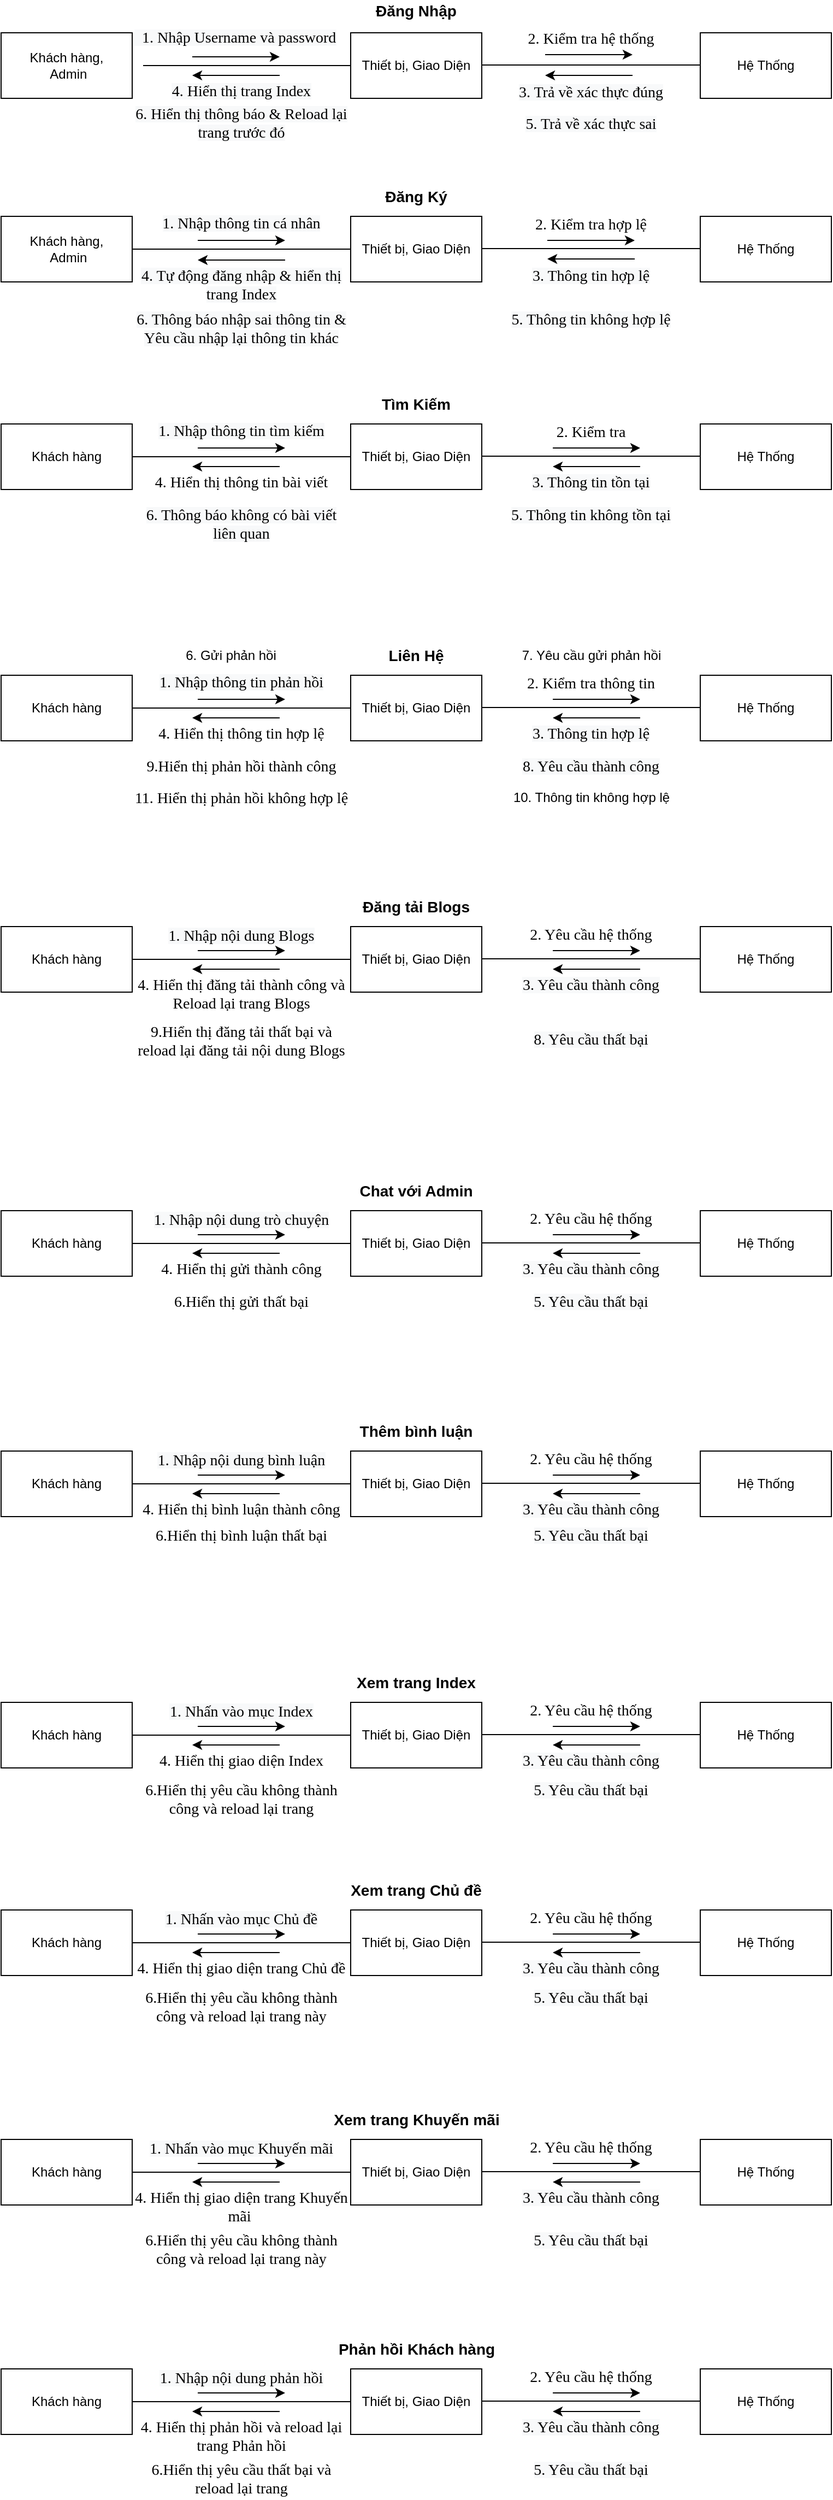 <mxfile version="14.9.8" type="github">
  <diagram id="FsRad7_dDyPpwyNSVBpf" name="Page-1">
    <mxGraphModel dx="868" dy="450" grid="1" gridSize="10" guides="1" tooltips="1" connect="1" arrows="1" fold="1" page="1" pageScale="1" pageWidth="827" pageHeight="1169" math="0" shadow="0">
      <root>
        <mxCell id="0" />
        <mxCell id="1" parent="0" />
        <mxCell id="bCuMms9HzLEhdNznTUdz-20" value="Khách hàng,&lt;br&gt;&amp;nbsp;Admin" style="rounded=0;whiteSpace=wrap;html=1;" parent="1" vertex="1">
          <mxGeometry x="10" y="100" width="120" height="60" as="geometry" />
        </mxCell>
        <mxCell id="bCuMms9HzLEhdNznTUdz-21" value="Thiết bị, Giao Diện" style="rounded=0;whiteSpace=wrap;html=1;" parent="1" vertex="1">
          <mxGeometry x="330" y="100" width="120" height="60" as="geometry" />
        </mxCell>
        <mxCell id="bCuMms9HzLEhdNznTUdz-22" value="Hệ Thống" style="rounded=0;whiteSpace=wrap;html=1;" parent="1" vertex="1">
          <mxGeometry x="650" y="100" width="120" height="60" as="geometry" />
        </mxCell>
        <mxCell id="bCuMms9HzLEhdNznTUdz-23" value="" style="endArrow=none;html=1;entryX=0;entryY=0.5;entryDx=0;entryDy=0;" parent="1" target="bCuMms9HzLEhdNznTUdz-21" edge="1">
          <mxGeometry width="50" height="50" relative="1" as="geometry">
            <mxPoint x="140" y="130.0" as="sourcePoint" />
            <mxPoint x="190" y="80" as="targetPoint" />
          </mxGeometry>
        </mxCell>
        <mxCell id="bCuMms9HzLEhdNznTUdz-25" value="" style="endArrow=classic;html=1;" parent="1" edge="1">
          <mxGeometry width="50" height="50" relative="1" as="geometry">
            <mxPoint x="185" y="122.0" as="sourcePoint" />
            <mxPoint x="265" y="122.0" as="targetPoint" />
          </mxGeometry>
        </mxCell>
        <mxCell id="bCuMms9HzLEhdNznTUdz-26" value="" style="endArrow=classic;html=1;" parent="1" edge="1">
          <mxGeometry width="50" height="50" relative="1" as="geometry">
            <mxPoint x="508" y="120.0" as="sourcePoint" />
            <mxPoint x="588.0" y="120.0" as="targetPoint" />
          </mxGeometry>
        </mxCell>
        <mxCell id="bCuMms9HzLEhdNznTUdz-27" value="" style="endArrow=classic;html=1;" parent="1" edge="1">
          <mxGeometry width="50" height="50" relative="1" as="geometry">
            <mxPoint x="588.0" y="139.0" as="sourcePoint" />
            <mxPoint x="508" y="139.0" as="targetPoint" />
          </mxGeometry>
        </mxCell>
        <mxCell id="bCuMms9HzLEhdNznTUdz-28" value="" style="endArrow=classic;html=1;" parent="1" edge="1">
          <mxGeometry width="50" height="50" relative="1" as="geometry">
            <mxPoint x="265" y="139.0" as="sourcePoint" />
            <mxPoint x="185" y="139.0" as="targetPoint" />
          </mxGeometry>
        </mxCell>
        <mxCell id="bCuMms9HzLEhdNznTUdz-29" value="&lt;span style=&quot;color: rgb(0 , 0 , 0) ; font-family: &amp;#34;times new roman&amp;#34; ; font-size: 14px ; font-style: normal ; font-weight: 400 ; letter-spacing: normal ; text-align: center ; text-indent: 0px ; text-transform: none ; word-spacing: 0px ; background-color: rgb(248 , 249 , 250) ; display: inline ; float: none&quot;&gt;&amp;nbsp; 1. Nhập Username và password&lt;/span&gt;" style="text;whiteSpace=wrap;html=1;" parent="1" vertex="1">
          <mxGeometry x="130" y="90" width="200" height="30" as="geometry" />
        </mxCell>
        <mxCell id="bCuMms9HzLEhdNznTUdz-30" value="&lt;div style=&quot;&quot;&gt;&lt;span style=&quot;font-size: 14px&quot;&gt;&lt;font face=&quot;times new roman&quot;&gt;2. Kiểm tra hệ thống&lt;/font&gt;&lt;/span&gt;&lt;/div&gt;" style="text;whiteSpace=wrap;html=1;align=center;" parent="1" vertex="1">
          <mxGeometry x="450" y="90" width="200" height="30" as="geometry" />
        </mxCell>
        <mxCell id="bCuMms9HzLEhdNznTUdz-31" value="&lt;span style=&quot;color: rgb(0, 0, 0); font-family: &amp;quot;times new roman&amp;quot;; font-size: 14px; font-style: normal; font-weight: 400; letter-spacing: normal; text-indent: 0px; text-transform: none; word-spacing: 0px; background-color: rgb(248, 249, 250); display: inline; float: none;&quot;&gt;3. Trả về xác thực đúng&lt;/span&gt;" style="text;whiteSpace=wrap;html=1;align=center;" parent="1" vertex="1">
          <mxGeometry x="450" y="140" width="200" height="30" as="geometry" />
        </mxCell>
        <mxCell id="bCuMms9HzLEhdNznTUdz-32" value="&lt;span style=&quot;color: rgb(0 , 0 , 0) ; font-family: &amp;#34;times new roman&amp;#34; ; font-size: 14px ; font-style: normal ; font-weight: 400 ; letter-spacing: normal ; text-indent: 0px ; text-transform: none ; word-spacing: 0px ; background-color: rgb(248 , 249 , 250) ; display: inline ; float: none&quot;&gt;4. Hiển thị trang Index&lt;/span&gt;" style="text;whiteSpace=wrap;html=1;align=center;" parent="1" vertex="1">
          <mxGeometry x="130" y="139" width="200" height="30" as="geometry" />
        </mxCell>
        <mxCell id="bCuMms9HzLEhdNznTUdz-33" value="&lt;span style=&quot;color: rgb(0, 0, 0); font-family: &amp;quot;times new roman&amp;quot;; font-size: 14px; font-style: normal; font-weight: 400; letter-spacing: normal; text-indent: 0px; text-transform: none; word-spacing: 0px; background-color: rgb(248, 249, 250); display: inline; float: none;&quot;&gt;5. Trả về xác thực sai&lt;/span&gt;" style="text;whiteSpace=wrap;html=1;align=center;" parent="1" vertex="1">
          <mxGeometry x="450" y="169" width="200" height="30" as="geometry" />
        </mxCell>
        <mxCell id="bCuMms9HzLEhdNznTUdz-34" value="&lt;span style=&quot;color: rgb(0 , 0 , 0) ; font-family: &amp;#34;times new roman&amp;#34; ; font-size: 14px ; font-style: normal ; font-weight: 400 ; letter-spacing: normal ; text-indent: 0px ; text-transform: none ; word-spacing: 0px ; background-color: rgb(248 , 249 , 250) ; display: inline ; float: none&quot;&gt;6. Hiển thị thông báo &amp;amp; Reload lại trang trước đó&lt;/span&gt;" style="text;whiteSpace=wrap;html=1;align=center;" parent="1" vertex="1">
          <mxGeometry x="130" y="160" width="200" height="30" as="geometry" />
        </mxCell>
        <mxCell id="bCuMms9HzLEhdNznTUdz-35" style="edgeStyle=orthogonalEdgeStyle;rounded=0;orthogonalLoop=1;jettySize=auto;html=1;exitX=0.5;exitY=1;exitDx=0;exitDy=0;" parent="1" source="bCuMms9HzLEhdNznTUdz-29" target="bCuMms9HzLEhdNznTUdz-29" edge="1">
          <mxGeometry relative="1" as="geometry" />
        </mxCell>
        <mxCell id="bCuMms9HzLEhdNznTUdz-36" value="&lt;b&gt;&lt;font style=&quot;font-size: 14px&quot;&gt;Đăng Nhập&lt;/font&gt;&lt;/b&gt;" style="text;html=1;strokeColor=none;fillColor=none;align=center;verticalAlign=middle;whiteSpace=wrap;rounded=0;" parent="1" vertex="1">
          <mxGeometry x="350" y="70" width="80" height="20" as="geometry" />
        </mxCell>
        <mxCell id="kBAUV18_ilSLkqPBb4wo-1" value="Khách hàng,&lt;br&gt;&amp;nbsp;Admin" style="rounded=0;whiteSpace=wrap;html=1;" parent="1" vertex="1">
          <mxGeometry x="10" y="268" width="120" height="60" as="geometry" />
        </mxCell>
        <mxCell id="kBAUV18_ilSLkqPBb4wo-2" value="Thiết bị, Giao Diện" style="rounded=0;whiteSpace=wrap;html=1;" parent="1" vertex="1">
          <mxGeometry x="330" y="268" width="120" height="60" as="geometry" />
        </mxCell>
        <mxCell id="kBAUV18_ilSLkqPBb4wo-3" value="Hệ Thống" style="rounded=0;whiteSpace=wrap;html=1;" parent="1" vertex="1">
          <mxGeometry x="650" y="268" width="120" height="60" as="geometry" />
        </mxCell>
        <mxCell id="kBAUV18_ilSLkqPBb4wo-4" value="" style="endArrow=none;html=1;entryX=0;entryY=0.5;entryDx=0;entryDy=0;exitX=1;exitY=0.5;exitDx=0;exitDy=0;" parent="1" source="kBAUV18_ilSLkqPBb4wo-1" target="kBAUV18_ilSLkqPBb4wo-2" edge="1">
          <mxGeometry width="50" height="50" relative="1" as="geometry">
            <mxPoint x="140" y="298.0" as="sourcePoint" />
            <mxPoint x="190" y="248" as="targetPoint" />
          </mxGeometry>
        </mxCell>
        <mxCell id="kBAUV18_ilSLkqPBb4wo-6" value="" style="endArrow=classic;html=1;" parent="1" edge="1">
          <mxGeometry width="50" height="50" relative="1" as="geometry">
            <mxPoint x="190" y="290.0" as="sourcePoint" />
            <mxPoint x="270" y="290.0" as="targetPoint" />
          </mxGeometry>
        </mxCell>
        <mxCell id="kBAUV18_ilSLkqPBb4wo-7" value="" style="endArrow=classic;html=1;" parent="1" edge="1">
          <mxGeometry width="50" height="50" relative="1" as="geometry">
            <mxPoint x="510" y="290.0" as="sourcePoint" />
            <mxPoint x="590.0" y="290.0" as="targetPoint" />
          </mxGeometry>
        </mxCell>
        <mxCell id="kBAUV18_ilSLkqPBb4wo-8" value="" style="endArrow=classic;html=1;" parent="1" edge="1">
          <mxGeometry width="50" height="50" relative="1" as="geometry">
            <mxPoint x="590.0" y="307.0" as="sourcePoint" />
            <mxPoint x="510" y="307.0" as="targetPoint" />
          </mxGeometry>
        </mxCell>
        <mxCell id="kBAUV18_ilSLkqPBb4wo-9" value="" style="endArrow=classic;html=1;" parent="1" edge="1">
          <mxGeometry width="50" height="50" relative="1" as="geometry">
            <mxPoint x="270" y="308.0" as="sourcePoint" />
            <mxPoint x="190" y="308.0" as="targetPoint" />
          </mxGeometry>
        </mxCell>
        <mxCell id="kBAUV18_ilSLkqPBb4wo-10" value="&lt;span style=&quot;color: rgb(0, 0, 0); font-family: &amp;quot;times new roman&amp;quot;; font-size: 14px; font-style: normal; font-weight: 400; letter-spacing: normal; text-indent: 0px; text-transform: none; word-spacing: 0px; background-color: rgb(248, 249, 250); display: inline; float: none;&quot;&gt;1. Nhập thông tin cá nhân&lt;/span&gt;" style="text;whiteSpace=wrap;html=1;align=center;" parent="1" vertex="1">
          <mxGeometry x="130" y="260" width="200" height="30" as="geometry" />
        </mxCell>
        <mxCell id="kBAUV18_ilSLkqPBb4wo-11" value="&lt;div style=&quot;&quot;&gt;&lt;span style=&quot;font-size: 14px&quot;&gt;&lt;font face=&quot;times new roman&quot;&gt;2. Kiểm tra hợp lệ&lt;/font&gt;&lt;/span&gt;&lt;/div&gt;" style="text;whiteSpace=wrap;html=1;align=center;" parent="1" vertex="1">
          <mxGeometry x="450" y="260" width="200" height="30" as="geometry" />
        </mxCell>
        <mxCell id="kBAUV18_ilSLkqPBb4wo-12" value="&lt;span style=&quot;color: rgb(0, 0, 0); font-family: &amp;quot;times new roman&amp;quot;; font-size: 14px; font-style: normal; font-weight: 400; letter-spacing: normal; text-indent: 0px; text-transform: none; word-spacing: 0px; background-color: rgb(248, 249, 250); display: inline; float: none;&quot;&gt;3. Thông tin hợp lệ&lt;/span&gt;" style="text;whiteSpace=wrap;html=1;align=center;" parent="1" vertex="1">
          <mxGeometry x="450" y="308" width="200" height="30" as="geometry" />
        </mxCell>
        <mxCell id="kBAUV18_ilSLkqPBb4wo-13" value="&lt;span style=&quot;color: rgb(0 , 0 , 0) ; font-family: &amp;#34;times new roman&amp;#34; ; font-size: 14px ; font-style: normal ; font-weight: 400 ; letter-spacing: normal ; text-indent: 0px ; text-transform: none ; word-spacing: 0px ; background-color: rgb(248 , 249 , 250) ; display: inline ; float: none&quot;&gt;4. Tự động đăng nhập &amp;amp; hiển thị trang Index&lt;/span&gt;" style="text;whiteSpace=wrap;html=1;align=center;" parent="1" vertex="1">
          <mxGeometry x="130" y="308" width="200" height="30" as="geometry" />
        </mxCell>
        <mxCell id="kBAUV18_ilSLkqPBb4wo-14" value="&lt;span style=&quot;color: rgb(0, 0, 0); font-family: &amp;quot;times new roman&amp;quot;; font-size: 14px; font-style: normal; font-weight: 400; letter-spacing: normal; text-indent: 0px; text-transform: none; word-spacing: 0px; background-color: rgb(248, 249, 250); display: inline; float: none;&quot;&gt;5. Thông tin không hợp lệ&lt;/span&gt;" style="text;whiteSpace=wrap;html=1;align=center;" parent="1" vertex="1">
          <mxGeometry x="450" y="348" width="200" height="30" as="geometry" />
        </mxCell>
        <mxCell id="kBAUV18_ilSLkqPBb4wo-15" value="&lt;span style=&quot;color: rgb(0 , 0 , 0) ; font-family: &amp;#34;times new roman&amp;#34; ; font-size: 14px ; font-style: normal ; font-weight: 400 ; letter-spacing: normal ; text-indent: 0px ; text-transform: none ; word-spacing: 0px ; background-color: rgb(248 , 249 , 250) ; display: inline ; float: none&quot;&gt;6. Thông báo nhập sai thông tin &amp;amp; Yêu cầu nhập lại thông tin khác&lt;/span&gt;" style="text;whiteSpace=wrap;html=1;align=center;" parent="1" vertex="1">
          <mxGeometry x="130" y="348" width="200" height="30" as="geometry" />
        </mxCell>
        <mxCell id="kBAUV18_ilSLkqPBb4wo-16" style="edgeStyle=orthogonalEdgeStyle;rounded=0;orthogonalLoop=1;jettySize=auto;html=1;exitX=0.5;exitY=1;exitDx=0;exitDy=0;" parent="1" source="kBAUV18_ilSLkqPBb4wo-10" target="kBAUV18_ilSLkqPBb4wo-10" edge="1">
          <mxGeometry relative="1" as="geometry" />
        </mxCell>
        <mxCell id="kBAUV18_ilSLkqPBb4wo-17" value="&lt;b&gt;&lt;font style=&quot;font-size: 14px&quot;&gt;Đăng Ký&lt;/font&gt;&lt;/b&gt;" style="text;html=1;strokeColor=none;fillColor=none;align=center;verticalAlign=middle;whiteSpace=wrap;rounded=0;" parent="1" vertex="1">
          <mxGeometry x="350" y="240" width="80" height="20" as="geometry" />
        </mxCell>
        <mxCell id="kBAUV18_ilSLkqPBb4wo-19" value="Khách hàng" style="rounded=0;whiteSpace=wrap;html=1;" parent="1" vertex="1">
          <mxGeometry x="10" y="458" width="120" height="60" as="geometry" />
        </mxCell>
        <mxCell id="kBAUV18_ilSLkqPBb4wo-20" value="Thiết bị, Giao Diện" style="rounded=0;whiteSpace=wrap;html=1;" parent="1" vertex="1">
          <mxGeometry x="330" y="458" width="120" height="60" as="geometry" />
        </mxCell>
        <mxCell id="kBAUV18_ilSLkqPBb4wo-21" value="Hệ Thống" style="rounded=0;whiteSpace=wrap;html=1;" parent="1" vertex="1">
          <mxGeometry x="650" y="458" width="120" height="60" as="geometry" />
        </mxCell>
        <mxCell id="kBAUV18_ilSLkqPBb4wo-22" value="" style="endArrow=none;html=1;entryX=0;entryY=0.5;entryDx=0;entryDy=0;exitX=1;exitY=0.5;exitDx=0;exitDy=0;exitPerimeter=0;" parent="1" source="kBAUV18_ilSLkqPBb4wo-19" target="kBAUV18_ilSLkqPBb4wo-20" edge="1">
          <mxGeometry width="50" height="50" relative="1" as="geometry">
            <mxPoint x="140" y="488.0" as="sourcePoint" />
            <mxPoint x="190" y="438" as="targetPoint" />
          </mxGeometry>
        </mxCell>
        <mxCell id="kBAUV18_ilSLkqPBb4wo-24" value="" style="endArrow=classic;html=1;" parent="1" edge="1">
          <mxGeometry width="50" height="50" relative="1" as="geometry">
            <mxPoint x="190" y="480.0" as="sourcePoint" />
            <mxPoint x="270" y="480.0" as="targetPoint" />
          </mxGeometry>
        </mxCell>
        <mxCell id="kBAUV18_ilSLkqPBb4wo-25" value="" style="endArrow=classic;html=1;" parent="1" edge="1">
          <mxGeometry width="50" height="50" relative="1" as="geometry">
            <mxPoint x="515" y="480.0" as="sourcePoint" />
            <mxPoint x="595.0" y="480.0" as="targetPoint" />
          </mxGeometry>
        </mxCell>
        <mxCell id="kBAUV18_ilSLkqPBb4wo-26" value="" style="endArrow=classic;html=1;" parent="1" edge="1">
          <mxGeometry width="50" height="50" relative="1" as="geometry">
            <mxPoint x="595.0" y="497.0" as="sourcePoint" />
            <mxPoint x="515" y="497.0" as="targetPoint" />
          </mxGeometry>
        </mxCell>
        <mxCell id="kBAUV18_ilSLkqPBb4wo-27" value="" style="endArrow=classic;html=1;" parent="1" edge="1">
          <mxGeometry width="50" height="50" relative="1" as="geometry">
            <mxPoint x="265" y="497.0" as="sourcePoint" />
            <mxPoint x="185" y="497.0" as="targetPoint" />
          </mxGeometry>
        </mxCell>
        <mxCell id="kBAUV18_ilSLkqPBb4wo-28" value="&lt;span style=&quot;color: rgb(0 , 0 , 0) ; font-family: &amp;#34;times new roman&amp;#34; ; font-size: 14px ; font-style: normal ; font-weight: 400 ; letter-spacing: normal ; text-indent: 0px ; text-transform: none ; word-spacing: 0px ; background-color: rgb(248 , 249 , 250) ; display: inline ; float: none&quot;&gt;1. Nhập thông tin tìm kiếm&lt;/span&gt;" style="text;whiteSpace=wrap;html=1;align=center;" parent="1" vertex="1">
          <mxGeometry x="130" y="450" width="200" height="30" as="geometry" />
        </mxCell>
        <mxCell id="kBAUV18_ilSLkqPBb4wo-29" value="&lt;div&gt;&lt;span style=&quot;font-size: 14px&quot;&gt;&lt;font face=&quot;times new roman&quot;&gt;2. Kiểm tra&lt;/font&gt;&lt;/span&gt;&lt;/div&gt;" style="text;whiteSpace=wrap;html=1;align=center;" parent="1" vertex="1">
          <mxGeometry x="450" y="450" width="200" height="30" as="geometry" />
        </mxCell>
        <mxCell id="kBAUV18_ilSLkqPBb4wo-30" value="&lt;span style=&quot;color: rgb(0, 0, 0); font-family: &amp;quot;times new roman&amp;quot;; font-size: 14px; font-style: normal; font-weight: 400; letter-spacing: normal; text-indent: 0px; text-transform: none; word-spacing: 0px; background-color: rgb(248, 249, 250); display: inline; float: none;&quot;&gt;3. Thông tin tồn tại&lt;/span&gt;" style="text;whiteSpace=wrap;html=1;align=center;" parent="1" vertex="1">
          <mxGeometry x="450" y="497" width="200" height="30" as="geometry" />
        </mxCell>
        <mxCell id="kBAUV18_ilSLkqPBb4wo-31" value="&lt;font face=&quot;times new roman&quot;&gt;&lt;span style=&quot;font-size: 14px&quot;&gt;4. Hiển thị thông tin bài viết&lt;/span&gt;&lt;/font&gt;" style="text;whiteSpace=wrap;html=1;align=center;" parent="1" vertex="1">
          <mxGeometry x="130" y="497" width="200" height="30" as="geometry" />
        </mxCell>
        <mxCell id="kBAUV18_ilSLkqPBb4wo-32" value="&lt;span style=&quot;color: rgb(0 , 0 , 0) ; font-family: &amp;#34;times new roman&amp;#34; ; font-size: 14px ; font-style: normal ; font-weight: 400 ; letter-spacing: normal ; text-indent: 0px ; text-transform: none ; word-spacing: 0px ; background-color: rgb(248 , 249 , 250) ; display: inline ; float: none&quot;&gt;5. Thông tin không tồn tại&lt;/span&gt;" style="text;whiteSpace=wrap;html=1;align=center;" parent="1" vertex="1">
          <mxGeometry x="450" y="527" width="200" height="30" as="geometry" />
        </mxCell>
        <mxCell id="kBAUV18_ilSLkqPBb4wo-33" value="&lt;span style=&quot;color: rgb(0 , 0 , 0) ; font-family: &amp;#34;times new roman&amp;#34; ; font-size: 14px ; font-style: normal ; font-weight: 400 ; letter-spacing: normal ; text-indent: 0px ; text-transform: none ; word-spacing: 0px ; background-color: rgb(248 , 249 , 250) ; display: inline ; float: none&quot;&gt;6. Thông báo không có bài viết liên quan&lt;/span&gt;" style="text;whiteSpace=wrap;html=1;align=center;" parent="1" vertex="1">
          <mxGeometry x="130" y="527" width="200" height="30" as="geometry" />
        </mxCell>
        <mxCell id="kBAUV18_ilSLkqPBb4wo-34" style="edgeStyle=orthogonalEdgeStyle;rounded=0;orthogonalLoop=1;jettySize=auto;html=1;exitX=0.5;exitY=1;exitDx=0;exitDy=0;" parent="1" source="kBAUV18_ilSLkqPBb4wo-28" target="kBAUV18_ilSLkqPBb4wo-28" edge="1">
          <mxGeometry relative="1" as="geometry" />
        </mxCell>
        <mxCell id="kBAUV18_ilSLkqPBb4wo-35" value="&lt;b&gt;&lt;font style=&quot;font-size: 14px&quot;&gt;Tìm Kiếm&lt;/font&gt;&lt;/b&gt;" style="text;html=1;strokeColor=none;fillColor=none;align=center;verticalAlign=middle;whiteSpace=wrap;rounded=0;" parent="1" vertex="1">
          <mxGeometry x="350" y="430" width="80" height="20" as="geometry" />
        </mxCell>
        <mxCell id="bCAmUles-wWCvCAXNEfE-3" value="" style="endArrow=none;html=1;entryX=0;entryY=0.5;entryDx=0;entryDy=0;exitX=1;exitY=0.5;exitDx=0;exitDy=0;exitPerimeter=0;" parent="1" edge="1">
          <mxGeometry width="50" height="50" relative="1" as="geometry">
            <mxPoint x="450" y="487.5" as="sourcePoint" />
            <mxPoint x="650" y="487.5" as="targetPoint" />
          </mxGeometry>
        </mxCell>
        <mxCell id="bCAmUles-wWCvCAXNEfE-4" value="" style="endArrow=none;html=1;entryX=0;entryY=0.5;entryDx=0;entryDy=0;exitX=1;exitY=0.5;exitDx=0;exitDy=0;exitPerimeter=0;" parent="1" edge="1">
          <mxGeometry width="50" height="50" relative="1" as="geometry">
            <mxPoint x="450" y="129.5" as="sourcePoint" />
            <mxPoint x="650" y="129.5" as="targetPoint" />
          </mxGeometry>
        </mxCell>
        <mxCell id="bCAmUles-wWCvCAXNEfE-5" value="" style="endArrow=none;html=1;entryX=0;entryY=0.5;entryDx=0;entryDy=0;exitX=1;exitY=0.5;exitDx=0;exitDy=0;exitPerimeter=0;" parent="1" edge="1">
          <mxGeometry width="50" height="50" relative="1" as="geometry">
            <mxPoint x="450" y="297.5" as="sourcePoint" />
            <mxPoint x="650" y="297.5" as="targetPoint" />
          </mxGeometry>
        </mxCell>
        <mxCell id="k_XO3rFfYU2pKhXsBGkL-1" value="Khách hàng" style="rounded=0;whiteSpace=wrap;html=1;" vertex="1" parent="1">
          <mxGeometry x="10" y="688" width="120" height="60" as="geometry" />
        </mxCell>
        <mxCell id="k_XO3rFfYU2pKhXsBGkL-2" value="Thiết bị, Giao Diện" style="rounded=0;whiteSpace=wrap;html=1;" vertex="1" parent="1">
          <mxGeometry x="330" y="688" width="120" height="60" as="geometry" />
        </mxCell>
        <mxCell id="k_XO3rFfYU2pKhXsBGkL-3" value="Hệ Thống" style="rounded=0;whiteSpace=wrap;html=1;" vertex="1" parent="1">
          <mxGeometry x="650" y="688" width="120" height="60" as="geometry" />
        </mxCell>
        <mxCell id="k_XO3rFfYU2pKhXsBGkL-4" value="" style="endArrow=none;html=1;entryX=0;entryY=0.5;entryDx=0;entryDy=0;exitX=1;exitY=0.5;exitDx=0;exitDy=0;exitPerimeter=0;" edge="1" source="k_XO3rFfYU2pKhXsBGkL-1" target="k_XO3rFfYU2pKhXsBGkL-2" parent="1">
          <mxGeometry width="50" height="50" relative="1" as="geometry">
            <mxPoint x="140" y="718.0" as="sourcePoint" />
            <mxPoint x="190" y="668" as="targetPoint" />
          </mxGeometry>
        </mxCell>
        <mxCell id="k_XO3rFfYU2pKhXsBGkL-5" value="" style="endArrow=classic;html=1;" edge="1" parent="1">
          <mxGeometry width="50" height="50" relative="1" as="geometry">
            <mxPoint x="190" y="710.0" as="sourcePoint" />
            <mxPoint x="270" y="710.0" as="targetPoint" />
          </mxGeometry>
        </mxCell>
        <mxCell id="k_XO3rFfYU2pKhXsBGkL-6" value="" style="endArrow=classic;html=1;" edge="1" parent="1">
          <mxGeometry width="50" height="50" relative="1" as="geometry">
            <mxPoint x="515" y="710.0" as="sourcePoint" />
            <mxPoint x="595.0" y="710.0" as="targetPoint" />
          </mxGeometry>
        </mxCell>
        <mxCell id="k_XO3rFfYU2pKhXsBGkL-7" value="" style="endArrow=classic;html=1;" edge="1" parent="1">
          <mxGeometry width="50" height="50" relative="1" as="geometry">
            <mxPoint x="595.0" y="727.0" as="sourcePoint" />
            <mxPoint x="515" y="727.0" as="targetPoint" />
          </mxGeometry>
        </mxCell>
        <mxCell id="k_XO3rFfYU2pKhXsBGkL-8" value="" style="endArrow=classic;html=1;" edge="1" parent="1">
          <mxGeometry width="50" height="50" relative="1" as="geometry">
            <mxPoint x="265" y="727.0" as="sourcePoint" />
            <mxPoint x="185" y="727.0" as="targetPoint" />
          </mxGeometry>
        </mxCell>
        <mxCell id="k_XO3rFfYU2pKhXsBGkL-9" value="&lt;span style=&quot;color: rgb(0 , 0 , 0) ; font-family: &amp;#34;times new roman&amp;#34; ; font-size: 14px ; font-style: normal ; font-weight: 400 ; letter-spacing: normal ; text-indent: 0px ; text-transform: none ; word-spacing: 0px ; background-color: rgb(248 , 249 , 250) ; display: inline ; float: none&quot;&gt;1. Nhập thông tin phản hồi&lt;/span&gt;" style="text;whiteSpace=wrap;html=1;align=center;" vertex="1" parent="1">
          <mxGeometry x="130" y="680" width="200" height="30" as="geometry" />
        </mxCell>
        <mxCell id="k_XO3rFfYU2pKhXsBGkL-10" value="&lt;div&gt;&lt;span style=&quot;font-size: 14px&quot;&gt;&lt;font face=&quot;times new roman&quot;&gt;2. Kiểm tra thông tin&lt;/font&gt;&lt;/span&gt;&lt;/div&gt;&lt;div&gt;&lt;span style=&quot;font-size: 14px&quot;&gt;&lt;font face=&quot;times new roman&quot;&gt;&lt;br&gt;&lt;/font&gt;&lt;/span&gt;&lt;/div&gt;" style="text;whiteSpace=wrap;html=1;align=center;" vertex="1" parent="1">
          <mxGeometry x="450" y="680" width="200" height="30" as="geometry" />
        </mxCell>
        <mxCell id="k_XO3rFfYU2pKhXsBGkL-11" value="&lt;span style=&quot;color: rgb(0 , 0 , 0) ; font-family: &amp;#34;times new roman&amp;#34; ; font-size: 14px ; font-style: normal ; font-weight: 400 ; letter-spacing: normal ; text-indent: 0px ; text-transform: none ; word-spacing: 0px ; background-color: rgb(248 , 249 , 250) ; display: inline ; float: none&quot;&gt;3. Thông tin hợp lệ&lt;/span&gt;" style="text;whiteSpace=wrap;html=1;align=center;" vertex="1" parent="1">
          <mxGeometry x="450" y="727" width="200" height="30" as="geometry" />
        </mxCell>
        <mxCell id="k_XO3rFfYU2pKhXsBGkL-12" value="&lt;font face=&quot;times new roman&quot;&gt;&lt;span style=&quot;font-size: 14px&quot;&gt;4. Hiển thị thông tin hợp lệ&lt;/span&gt;&lt;/font&gt;" style="text;whiteSpace=wrap;html=1;align=center;" vertex="1" parent="1">
          <mxGeometry x="130" y="727" width="200" height="30" as="geometry" />
        </mxCell>
        <mxCell id="k_XO3rFfYU2pKhXsBGkL-13" value="&lt;span style=&quot;color: rgb(0 , 0 , 0) ; font-family: &amp;#34;times new roman&amp;#34; ; font-size: 14px ; font-style: normal ; font-weight: 400 ; letter-spacing: normal ; text-indent: 0px ; text-transform: none ; word-spacing: 0px ; background-color: rgb(248 , 249 , 250) ; display: inline ; float: none&quot;&gt;8. Yêu cầu thành công&lt;/span&gt;" style="text;whiteSpace=wrap;html=1;align=center;" vertex="1" parent="1">
          <mxGeometry x="450" y="757" width="200" height="30" as="geometry" />
        </mxCell>
        <mxCell id="k_XO3rFfYU2pKhXsBGkL-14" value="&lt;font face=&quot;times new roman&quot;&gt;&lt;span style=&quot;font-size: 14px&quot;&gt;9.Hiển thị phản hồi thành công&lt;/span&gt;&lt;/font&gt;" style="text;whiteSpace=wrap;html=1;align=center;" vertex="1" parent="1">
          <mxGeometry x="130" y="757" width="200" height="30" as="geometry" />
        </mxCell>
        <mxCell id="k_XO3rFfYU2pKhXsBGkL-15" style="edgeStyle=orthogonalEdgeStyle;rounded=0;orthogonalLoop=1;jettySize=auto;html=1;exitX=0.5;exitY=1;exitDx=0;exitDy=0;" edge="1" source="k_XO3rFfYU2pKhXsBGkL-9" target="k_XO3rFfYU2pKhXsBGkL-9" parent="1">
          <mxGeometry relative="1" as="geometry" />
        </mxCell>
        <mxCell id="k_XO3rFfYU2pKhXsBGkL-16" value="&lt;b&gt;&lt;font style=&quot;font-size: 14px&quot;&gt;Liên Hệ&lt;/font&gt;&lt;/b&gt;" style="text;html=1;strokeColor=none;fillColor=none;align=center;verticalAlign=middle;whiteSpace=wrap;rounded=0;" vertex="1" parent="1">
          <mxGeometry x="350" y="660" width="80" height="20" as="geometry" />
        </mxCell>
        <mxCell id="k_XO3rFfYU2pKhXsBGkL-17" value="" style="endArrow=none;html=1;entryX=0;entryY=0.5;entryDx=0;entryDy=0;exitX=1;exitY=0.5;exitDx=0;exitDy=0;exitPerimeter=0;" edge="1" parent="1">
          <mxGeometry width="50" height="50" relative="1" as="geometry">
            <mxPoint x="450" y="717.5" as="sourcePoint" />
            <mxPoint x="650" y="717.5" as="targetPoint" />
          </mxGeometry>
        </mxCell>
        <mxCell id="k_XO3rFfYU2pKhXsBGkL-18" value="6. Gửi phản hồi" style="text;html=1;align=center;verticalAlign=middle;resizable=0;points=[];autosize=1;strokeColor=none;" vertex="1" parent="1">
          <mxGeometry x="170" y="660" width="100" height="20" as="geometry" />
        </mxCell>
        <mxCell id="k_XO3rFfYU2pKhXsBGkL-19" value="7. Yêu cầu gửi phản hồi" style="text;html=1;align=center;verticalAlign=middle;resizable=0;points=[];autosize=1;strokeColor=none;" vertex="1" parent="1">
          <mxGeometry x="480" y="660" width="140" height="20" as="geometry" />
        </mxCell>
        <mxCell id="k_XO3rFfYU2pKhXsBGkL-20" value="10. Thông tin không hợp lệ" style="text;html=1;align=center;verticalAlign=middle;resizable=0;points=[];autosize=1;strokeColor=none;" vertex="1" parent="1">
          <mxGeometry x="470" y="790" width="160" height="20" as="geometry" />
        </mxCell>
        <mxCell id="k_XO3rFfYU2pKhXsBGkL-23" value="&lt;font face=&quot;times new roman&quot;&gt;&lt;span style=&quot;font-size: 14px&quot;&gt;11. Hiển thị phản hồi không hợp lệ&lt;/span&gt;&lt;/font&gt;" style="text;whiteSpace=wrap;html=1;align=center;" vertex="1" parent="1">
          <mxGeometry x="130" y="786" width="200" height="30" as="geometry" />
        </mxCell>
        <mxCell id="k_XO3rFfYU2pKhXsBGkL-24" value="Khách hàng" style="rounded=0;whiteSpace=wrap;html=1;" vertex="1" parent="1">
          <mxGeometry x="10" y="918" width="120" height="60" as="geometry" />
        </mxCell>
        <mxCell id="k_XO3rFfYU2pKhXsBGkL-25" value="Thiết bị, Giao Diện" style="rounded=0;whiteSpace=wrap;html=1;" vertex="1" parent="1">
          <mxGeometry x="330" y="918" width="120" height="60" as="geometry" />
        </mxCell>
        <mxCell id="k_XO3rFfYU2pKhXsBGkL-26" value="Hệ Thống" style="rounded=0;whiteSpace=wrap;html=1;" vertex="1" parent="1">
          <mxGeometry x="650" y="918" width="120" height="60" as="geometry" />
        </mxCell>
        <mxCell id="k_XO3rFfYU2pKhXsBGkL-27" value="" style="endArrow=none;html=1;entryX=0;entryY=0.5;entryDx=0;entryDy=0;exitX=1;exitY=0.5;exitDx=0;exitDy=0;exitPerimeter=0;" edge="1" source="k_XO3rFfYU2pKhXsBGkL-24" target="k_XO3rFfYU2pKhXsBGkL-25" parent="1">
          <mxGeometry width="50" height="50" relative="1" as="geometry">
            <mxPoint x="140" y="948.0" as="sourcePoint" />
            <mxPoint x="190" y="898" as="targetPoint" />
          </mxGeometry>
        </mxCell>
        <mxCell id="k_XO3rFfYU2pKhXsBGkL-28" value="" style="endArrow=classic;html=1;" edge="1" parent="1">
          <mxGeometry width="50" height="50" relative="1" as="geometry">
            <mxPoint x="190" y="940.0" as="sourcePoint" />
            <mxPoint x="270" y="940.0" as="targetPoint" />
          </mxGeometry>
        </mxCell>
        <mxCell id="k_XO3rFfYU2pKhXsBGkL-29" value="" style="endArrow=classic;html=1;" edge="1" parent="1">
          <mxGeometry width="50" height="50" relative="1" as="geometry">
            <mxPoint x="515" y="940.0" as="sourcePoint" />
            <mxPoint x="595.0" y="940.0" as="targetPoint" />
          </mxGeometry>
        </mxCell>
        <mxCell id="k_XO3rFfYU2pKhXsBGkL-30" value="" style="endArrow=classic;html=1;" edge="1" parent="1">
          <mxGeometry width="50" height="50" relative="1" as="geometry">
            <mxPoint x="595.0" y="957.0" as="sourcePoint" />
            <mxPoint x="515" y="957.0" as="targetPoint" />
          </mxGeometry>
        </mxCell>
        <mxCell id="k_XO3rFfYU2pKhXsBGkL-31" value="" style="endArrow=classic;html=1;" edge="1" parent="1">
          <mxGeometry width="50" height="50" relative="1" as="geometry">
            <mxPoint x="265" y="957.0" as="sourcePoint" />
            <mxPoint x="185" y="957.0" as="targetPoint" />
          </mxGeometry>
        </mxCell>
        <mxCell id="k_XO3rFfYU2pKhXsBGkL-32" value="&lt;span style=&quot;color: rgb(0 , 0 , 0) ; font-family: &amp;#34;times new roman&amp;#34; ; font-size: 14px ; font-style: normal ; font-weight: 400 ; letter-spacing: normal ; text-indent: 0px ; text-transform: none ; word-spacing: 0px ; background-color: rgb(248 , 249 , 250) ; display: inline ; float: none&quot;&gt;1. Nhập nội dung Blogs&lt;/span&gt;" style="text;whiteSpace=wrap;html=1;align=center;" vertex="1" parent="1">
          <mxGeometry x="130" y="912" width="200" height="30" as="geometry" />
        </mxCell>
        <mxCell id="k_XO3rFfYU2pKhXsBGkL-33" value="&lt;div&gt;&lt;span style=&quot;font-size: 14px&quot;&gt;&lt;font face=&quot;times new roman&quot;&gt;2. Yêu cầu hệ thống&lt;/font&gt;&lt;/span&gt;&lt;/div&gt;&lt;div&gt;&lt;span style=&quot;font-size: 14px&quot;&gt;&lt;font face=&quot;times new roman&quot;&gt;&lt;br&gt;&lt;/font&gt;&lt;/span&gt;&lt;/div&gt;" style="text;whiteSpace=wrap;html=1;align=center;" vertex="1" parent="1">
          <mxGeometry x="450" y="910" width="200" height="30" as="geometry" />
        </mxCell>
        <mxCell id="k_XO3rFfYU2pKhXsBGkL-34" value="&lt;span style=&quot;color: rgb(0 , 0 , 0) ; font-family: &amp;#34;times new roman&amp;#34; ; font-size: 14px ; font-style: normal ; font-weight: 400 ; letter-spacing: normal ; text-indent: 0px ; text-transform: none ; word-spacing: 0px ; background-color: rgb(248 , 249 , 250) ; display: inline ; float: none&quot;&gt;3. Yêu cầu thành công&lt;/span&gt;" style="text;whiteSpace=wrap;html=1;align=center;" vertex="1" parent="1">
          <mxGeometry x="450" y="957" width="200" height="30" as="geometry" />
        </mxCell>
        <mxCell id="k_XO3rFfYU2pKhXsBGkL-35" value="&lt;font face=&quot;times new roman&quot;&gt;&lt;span style=&quot;font-size: 14px&quot;&gt;4. Hiển thị đăng tải thành công và Reload lại trang Blogs&lt;/span&gt;&lt;/font&gt;" style="text;whiteSpace=wrap;html=1;align=center;" vertex="1" parent="1">
          <mxGeometry x="130" y="957" width="200" height="30" as="geometry" />
        </mxCell>
        <mxCell id="k_XO3rFfYU2pKhXsBGkL-36" value="&lt;span style=&quot;color: rgb(0 , 0 , 0) ; font-family: &amp;#34;times new roman&amp;#34; ; font-size: 14px ; font-style: normal ; font-weight: 400 ; letter-spacing: normal ; text-indent: 0px ; text-transform: none ; word-spacing: 0px ; background-color: rgb(248 , 249 , 250) ; display: inline ; float: none&quot;&gt;8. Yêu cầu thất bại&lt;/span&gt;" style="text;whiteSpace=wrap;html=1;align=center;" vertex="1" parent="1">
          <mxGeometry x="450" y="1007" width="200" height="30" as="geometry" />
        </mxCell>
        <mxCell id="k_XO3rFfYU2pKhXsBGkL-37" value="&lt;font face=&quot;times new roman&quot;&gt;&lt;span style=&quot;font-size: 14px&quot;&gt;9.Hiển thị đăng tải thất bại và reload lại đăng tải nội dung Blogs&lt;/span&gt;&lt;/font&gt;" style="text;whiteSpace=wrap;html=1;align=center;" vertex="1" parent="1">
          <mxGeometry x="130" y="1000" width="200" height="30" as="geometry" />
        </mxCell>
        <mxCell id="k_XO3rFfYU2pKhXsBGkL-38" style="edgeStyle=orthogonalEdgeStyle;rounded=0;orthogonalLoop=1;jettySize=auto;html=1;exitX=0.5;exitY=1;exitDx=0;exitDy=0;" edge="1" source="k_XO3rFfYU2pKhXsBGkL-32" target="k_XO3rFfYU2pKhXsBGkL-32" parent="1">
          <mxGeometry relative="1" as="geometry" />
        </mxCell>
        <mxCell id="k_XO3rFfYU2pKhXsBGkL-39" value="&lt;span style=&quot;font-size: 14px&quot;&gt;&lt;b&gt;Đăng tải Blogs&lt;/b&gt;&lt;/span&gt;" style="text;html=1;strokeColor=none;fillColor=none;align=center;verticalAlign=middle;whiteSpace=wrap;rounded=0;" vertex="1" parent="1">
          <mxGeometry x="340" y="890" width="100" height="20" as="geometry" />
        </mxCell>
        <mxCell id="k_XO3rFfYU2pKhXsBGkL-40" value="" style="endArrow=none;html=1;entryX=0;entryY=0.5;entryDx=0;entryDy=0;exitX=1;exitY=0.5;exitDx=0;exitDy=0;exitPerimeter=0;" edge="1" parent="1">
          <mxGeometry width="50" height="50" relative="1" as="geometry">
            <mxPoint x="450" y="947.5" as="sourcePoint" />
            <mxPoint x="650" y="947.5" as="targetPoint" />
          </mxGeometry>
        </mxCell>
        <mxCell id="k_XO3rFfYU2pKhXsBGkL-44" value="Khách hàng" style="rounded=0;whiteSpace=wrap;html=1;" vertex="1" parent="1">
          <mxGeometry x="10" y="1178" width="120" height="60" as="geometry" />
        </mxCell>
        <mxCell id="k_XO3rFfYU2pKhXsBGkL-45" value="Thiết bị, Giao Diện" style="rounded=0;whiteSpace=wrap;html=1;" vertex="1" parent="1">
          <mxGeometry x="330" y="1178" width="120" height="60" as="geometry" />
        </mxCell>
        <mxCell id="k_XO3rFfYU2pKhXsBGkL-46" value="Hệ Thống" style="rounded=0;whiteSpace=wrap;html=1;" vertex="1" parent="1">
          <mxGeometry x="650" y="1178" width="120" height="60" as="geometry" />
        </mxCell>
        <mxCell id="k_XO3rFfYU2pKhXsBGkL-47" value="" style="endArrow=none;html=1;entryX=0;entryY=0.5;entryDx=0;entryDy=0;exitX=1;exitY=0.5;exitDx=0;exitDy=0;exitPerimeter=0;" edge="1" source="k_XO3rFfYU2pKhXsBGkL-44" target="k_XO3rFfYU2pKhXsBGkL-45" parent="1">
          <mxGeometry width="50" height="50" relative="1" as="geometry">
            <mxPoint x="140" y="1208.0" as="sourcePoint" />
            <mxPoint x="190" y="1158" as="targetPoint" />
          </mxGeometry>
        </mxCell>
        <mxCell id="k_XO3rFfYU2pKhXsBGkL-48" value="" style="endArrow=classic;html=1;" edge="1" parent="1">
          <mxGeometry width="50" height="50" relative="1" as="geometry">
            <mxPoint x="190" y="1200.0" as="sourcePoint" />
            <mxPoint x="270" y="1200.0" as="targetPoint" />
          </mxGeometry>
        </mxCell>
        <mxCell id="k_XO3rFfYU2pKhXsBGkL-49" value="" style="endArrow=classic;html=1;" edge="1" parent="1">
          <mxGeometry width="50" height="50" relative="1" as="geometry">
            <mxPoint x="515" y="1200.0" as="sourcePoint" />
            <mxPoint x="595.0" y="1200.0" as="targetPoint" />
          </mxGeometry>
        </mxCell>
        <mxCell id="k_XO3rFfYU2pKhXsBGkL-50" value="" style="endArrow=classic;html=1;" edge="1" parent="1">
          <mxGeometry width="50" height="50" relative="1" as="geometry">
            <mxPoint x="595.0" y="1217.0" as="sourcePoint" />
            <mxPoint x="515" y="1217.0" as="targetPoint" />
          </mxGeometry>
        </mxCell>
        <mxCell id="k_XO3rFfYU2pKhXsBGkL-51" value="" style="endArrow=classic;html=1;" edge="1" parent="1">
          <mxGeometry width="50" height="50" relative="1" as="geometry">
            <mxPoint x="265" y="1217.0" as="sourcePoint" />
            <mxPoint x="185" y="1217.0" as="targetPoint" />
          </mxGeometry>
        </mxCell>
        <mxCell id="k_XO3rFfYU2pKhXsBGkL-52" value="&lt;span style=&quot;color: rgb(0 , 0 , 0) ; font-family: &amp;#34;times new roman&amp;#34; ; font-size: 14px ; font-style: normal ; font-weight: 400 ; letter-spacing: normal ; text-indent: 0px ; text-transform: none ; word-spacing: 0px ; background-color: rgb(248 , 249 , 250) ; display: inline ; float: none&quot;&gt;1. Nhập nội dung trò chuyện&lt;/span&gt;" style="text;whiteSpace=wrap;html=1;align=center;" vertex="1" parent="1">
          <mxGeometry x="130" y="1172" width="200" height="30" as="geometry" />
        </mxCell>
        <mxCell id="k_XO3rFfYU2pKhXsBGkL-53" value="&lt;div&gt;&lt;span style=&quot;font-size: 14px&quot;&gt;&lt;font face=&quot;times new roman&quot;&gt;2. Yêu cầu hệ thống&lt;/font&gt;&lt;/span&gt;&lt;/div&gt;&lt;div&gt;&lt;span style=&quot;font-size: 14px&quot;&gt;&lt;font face=&quot;times new roman&quot;&gt;&lt;br&gt;&lt;/font&gt;&lt;/span&gt;&lt;/div&gt;" style="text;whiteSpace=wrap;html=1;align=center;" vertex="1" parent="1">
          <mxGeometry x="450" y="1170" width="200" height="30" as="geometry" />
        </mxCell>
        <mxCell id="k_XO3rFfYU2pKhXsBGkL-54" value="&lt;span style=&quot;color: rgb(0 , 0 , 0) ; font-family: &amp;#34;times new roman&amp;#34; ; font-size: 14px ; font-style: normal ; font-weight: 400 ; letter-spacing: normal ; text-indent: 0px ; text-transform: none ; word-spacing: 0px ; background-color: rgb(248 , 249 , 250) ; display: inline ; float: none&quot;&gt;3. Yêu cầu thành công&lt;/span&gt;" style="text;whiteSpace=wrap;html=1;align=center;" vertex="1" parent="1">
          <mxGeometry x="450" y="1217" width="200" height="30" as="geometry" />
        </mxCell>
        <mxCell id="k_XO3rFfYU2pKhXsBGkL-55" value="&lt;font face=&quot;times new roman&quot;&gt;&lt;span style=&quot;font-size: 14px&quot;&gt;4. Hiển thị gửi thành công&lt;/span&gt;&lt;/font&gt;" style="text;whiteSpace=wrap;html=1;align=center;" vertex="1" parent="1">
          <mxGeometry x="130" y="1217" width="200" height="30" as="geometry" />
        </mxCell>
        <mxCell id="k_XO3rFfYU2pKhXsBGkL-56" value="&lt;span style=&quot;color: rgb(0 , 0 , 0) ; font-family: &amp;#34;times new roman&amp;#34; ; font-size: 14px ; font-style: normal ; font-weight: 400 ; letter-spacing: normal ; text-indent: 0px ; text-transform: none ; word-spacing: 0px ; background-color: rgb(248 , 249 , 250) ; display: inline ; float: none&quot;&gt;5. Yêu cầu thất bại&lt;/span&gt;" style="text;whiteSpace=wrap;html=1;align=center;" vertex="1" parent="1">
          <mxGeometry x="450" y="1247" width="200" height="30" as="geometry" />
        </mxCell>
        <mxCell id="k_XO3rFfYU2pKhXsBGkL-57" value="&lt;font face=&quot;times new roman&quot;&gt;&lt;span style=&quot;font-size: 14px&quot;&gt;6.Hiển thị gửi thất bại&lt;/span&gt;&lt;/font&gt;" style="text;whiteSpace=wrap;html=1;align=center;" vertex="1" parent="1">
          <mxGeometry x="130" y="1247" width="200" height="30" as="geometry" />
        </mxCell>
        <mxCell id="k_XO3rFfYU2pKhXsBGkL-58" style="edgeStyle=orthogonalEdgeStyle;rounded=0;orthogonalLoop=1;jettySize=auto;html=1;exitX=0.5;exitY=1;exitDx=0;exitDy=0;" edge="1" source="k_XO3rFfYU2pKhXsBGkL-52" target="k_XO3rFfYU2pKhXsBGkL-52" parent="1">
          <mxGeometry relative="1" as="geometry" />
        </mxCell>
        <mxCell id="k_XO3rFfYU2pKhXsBGkL-59" value="&lt;span style=&quot;font-size: 14px&quot;&gt;&lt;b&gt;Chat với Admin&lt;/b&gt;&lt;/span&gt;" style="text;html=1;strokeColor=none;fillColor=none;align=center;verticalAlign=middle;whiteSpace=wrap;rounded=0;" vertex="1" parent="1">
          <mxGeometry x="330" y="1150" width="120" height="20" as="geometry" />
        </mxCell>
        <mxCell id="k_XO3rFfYU2pKhXsBGkL-60" value="" style="endArrow=none;html=1;entryX=0;entryY=0.5;entryDx=0;entryDy=0;exitX=1;exitY=0.5;exitDx=0;exitDy=0;exitPerimeter=0;" edge="1" parent="1">
          <mxGeometry width="50" height="50" relative="1" as="geometry">
            <mxPoint x="450" y="1207.5" as="sourcePoint" />
            <mxPoint x="650" y="1207.5" as="targetPoint" />
          </mxGeometry>
        </mxCell>
        <mxCell id="k_XO3rFfYU2pKhXsBGkL-61" value="Khách hàng" style="rounded=0;whiteSpace=wrap;html=1;" vertex="1" parent="1">
          <mxGeometry x="10" y="1398" width="120" height="60" as="geometry" />
        </mxCell>
        <mxCell id="k_XO3rFfYU2pKhXsBGkL-62" value="Thiết bị, Giao Diện" style="rounded=0;whiteSpace=wrap;html=1;" vertex="1" parent="1">
          <mxGeometry x="330" y="1398" width="120" height="60" as="geometry" />
        </mxCell>
        <mxCell id="k_XO3rFfYU2pKhXsBGkL-63" value="Hệ Thống" style="rounded=0;whiteSpace=wrap;html=1;" vertex="1" parent="1">
          <mxGeometry x="650" y="1398" width="120" height="60" as="geometry" />
        </mxCell>
        <mxCell id="k_XO3rFfYU2pKhXsBGkL-64" value="" style="endArrow=none;html=1;entryX=0;entryY=0.5;entryDx=0;entryDy=0;exitX=1;exitY=0.5;exitDx=0;exitDy=0;exitPerimeter=0;" edge="1" source="k_XO3rFfYU2pKhXsBGkL-61" target="k_XO3rFfYU2pKhXsBGkL-62" parent="1">
          <mxGeometry width="50" height="50" relative="1" as="geometry">
            <mxPoint x="140" y="1428.0" as="sourcePoint" />
            <mxPoint x="190" y="1378" as="targetPoint" />
          </mxGeometry>
        </mxCell>
        <mxCell id="k_XO3rFfYU2pKhXsBGkL-65" value="" style="endArrow=classic;html=1;" edge="1" parent="1">
          <mxGeometry width="50" height="50" relative="1" as="geometry">
            <mxPoint x="190" y="1420.0" as="sourcePoint" />
            <mxPoint x="270" y="1420.0" as="targetPoint" />
          </mxGeometry>
        </mxCell>
        <mxCell id="k_XO3rFfYU2pKhXsBGkL-66" value="" style="endArrow=classic;html=1;" edge="1" parent="1">
          <mxGeometry width="50" height="50" relative="1" as="geometry">
            <mxPoint x="515" y="1420.0" as="sourcePoint" />
            <mxPoint x="595.0" y="1420.0" as="targetPoint" />
          </mxGeometry>
        </mxCell>
        <mxCell id="k_XO3rFfYU2pKhXsBGkL-67" value="" style="endArrow=classic;html=1;" edge="1" parent="1">
          <mxGeometry width="50" height="50" relative="1" as="geometry">
            <mxPoint x="595.0" y="1437.0" as="sourcePoint" />
            <mxPoint x="515" y="1437.0" as="targetPoint" />
          </mxGeometry>
        </mxCell>
        <mxCell id="k_XO3rFfYU2pKhXsBGkL-68" value="" style="endArrow=classic;html=1;" edge="1" parent="1">
          <mxGeometry width="50" height="50" relative="1" as="geometry">
            <mxPoint x="265" y="1437.0" as="sourcePoint" />
            <mxPoint x="185" y="1437.0" as="targetPoint" />
          </mxGeometry>
        </mxCell>
        <mxCell id="k_XO3rFfYU2pKhXsBGkL-69" value="&lt;span style=&quot;color: rgb(0 , 0 , 0) ; font-family: &amp;#34;times new roman&amp;#34; ; font-size: 14px ; font-style: normal ; font-weight: 400 ; letter-spacing: normal ; text-indent: 0px ; text-transform: none ; word-spacing: 0px ; background-color: rgb(248 , 249 , 250) ; display: inline ; float: none&quot;&gt;1. Nhập nội dung bình luận&lt;/span&gt;" style="text;whiteSpace=wrap;html=1;align=center;" vertex="1" parent="1">
          <mxGeometry x="130" y="1392" width="200" height="30" as="geometry" />
        </mxCell>
        <mxCell id="k_XO3rFfYU2pKhXsBGkL-70" value="&lt;div&gt;&lt;span style=&quot;font-size: 14px&quot;&gt;&lt;font face=&quot;times new roman&quot;&gt;2. Yêu cầu hệ thống&lt;/font&gt;&lt;/span&gt;&lt;/div&gt;&lt;div&gt;&lt;span style=&quot;font-size: 14px&quot;&gt;&lt;font face=&quot;times new roman&quot;&gt;&lt;br&gt;&lt;/font&gt;&lt;/span&gt;&lt;/div&gt;" style="text;whiteSpace=wrap;html=1;align=center;" vertex="1" parent="1">
          <mxGeometry x="450" y="1390" width="200" height="30" as="geometry" />
        </mxCell>
        <mxCell id="k_XO3rFfYU2pKhXsBGkL-71" value="&lt;span style=&quot;color: rgb(0 , 0 , 0) ; font-family: &amp;#34;times new roman&amp;#34; ; font-size: 14px ; font-style: normal ; font-weight: 400 ; letter-spacing: normal ; text-indent: 0px ; text-transform: none ; word-spacing: 0px ; background-color: rgb(248 , 249 , 250) ; display: inline ; float: none&quot;&gt;3. Yêu cầu thành công&lt;/span&gt;" style="text;whiteSpace=wrap;html=1;align=center;" vertex="1" parent="1">
          <mxGeometry x="450" y="1437" width="200" height="30" as="geometry" />
        </mxCell>
        <mxCell id="k_XO3rFfYU2pKhXsBGkL-72" value="&lt;font face=&quot;times new roman&quot;&gt;&lt;span style=&quot;font-size: 14px&quot;&gt;4. Hiển thị bình luận thành công&lt;/span&gt;&lt;/font&gt;" style="text;whiteSpace=wrap;html=1;align=center;" vertex="1" parent="1">
          <mxGeometry x="130" y="1437" width="200" height="30" as="geometry" />
        </mxCell>
        <mxCell id="k_XO3rFfYU2pKhXsBGkL-73" value="&lt;span style=&quot;color: rgb(0 , 0 , 0) ; font-family: &amp;#34;times new roman&amp;#34; ; font-size: 14px ; font-style: normal ; font-weight: 400 ; letter-spacing: normal ; text-indent: 0px ; text-transform: none ; word-spacing: 0px ; background-color: rgb(248 , 249 , 250) ; display: inline ; float: none&quot;&gt;5. Yêu cầu thất bại&lt;/span&gt;" style="text;whiteSpace=wrap;html=1;align=center;" vertex="1" parent="1">
          <mxGeometry x="450" y="1461" width="200" height="30" as="geometry" />
        </mxCell>
        <mxCell id="k_XO3rFfYU2pKhXsBGkL-74" value="&lt;font face=&quot;times new roman&quot;&gt;&lt;span style=&quot;font-size: 14px&quot;&gt;6.Hiển thị bình luận thất bại&lt;/span&gt;&lt;/font&gt;" style="text;whiteSpace=wrap;html=1;align=center;" vertex="1" parent="1">
          <mxGeometry x="130" y="1461" width="200" height="30" as="geometry" />
        </mxCell>
        <mxCell id="k_XO3rFfYU2pKhXsBGkL-75" style="edgeStyle=orthogonalEdgeStyle;rounded=0;orthogonalLoop=1;jettySize=auto;html=1;exitX=0.5;exitY=1;exitDx=0;exitDy=0;" edge="1" source="k_XO3rFfYU2pKhXsBGkL-69" target="k_XO3rFfYU2pKhXsBGkL-69" parent="1">
          <mxGeometry relative="1" as="geometry" />
        </mxCell>
        <mxCell id="k_XO3rFfYU2pKhXsBGkL-76" value="&lt;span style=&quot;font-size: 14px&quot;&gt;&lt;b&gt;Thêm bình luận&lt;/b&gt;&lt;/span&gt;" style="text;html=1;strokeColor=none;fillColor=none;align=center;verticalAlign=middle;whiteSpace=wrap;rounded=0;" vertex="1" parent="1">
          <mxGeometry x="330" y="1370" width="120" height="20" as="geometry" />
        </mxCell>
        <mxCell id="k_XO3rFfYU2pKhXsBGkL-77" value="" style="endArrow=none;html=1;entryX=0;entryY=0.5;entryDx=0;entryDy=0;exitX=1;exitY=0.5;exitDx=0;exitDy=0;exitPerimeter=0;" edge="1" parent="1">
          <mxGeometry width="50" height="50" relative="1" as="geometry">
            <mxPoint x="450" y="1427.5" as="sourcePoint" />
            <mxPoint x="650" y="1427.5" as="targetPoint" />
          </mxGeometry>
        </mxCell>
        <mxCell id="k_XO3rFfYU2pKhXsBGkL-78" value="Khách hàng" style="rounded=0;whiteSpace=wrap;html=1;" vertex="1" parent="1">
          <mxGeometry x="10" y="1628" width="120" height="60" as="geometry" />
        </mxCell>
        <mxCell id="k_XO3rFfYU2pKhXsBGkL-79" value="Thiết bị, Giao Diện" style="rounded=0;whiteSpace=wrap;html=1;" vertex="1" parent="1">
          <mxGeometry x="330" y="1628" width="120" height="60" as="geometry" />
        </mxCell>
        <mxCell id="k_XO3rFfYU2pKhXsBGkL-80" value="Hệ Thống" style="rounded=0;whiteSpace=wrap;html=1;" vertex="1" parent="1">
          <mxGeometry x="650" y="1628" width="120" height="60" as="geometry" />
        </mxCell>
        <mxCell id="k_XO3rFfYU2pKhXsBGkL-81" value="" style="endArrow=none;html=1;entryX=0;entryY=0.5;entryDx=0;entryDy=0;exitX=1;exitY=0.5;exitDx=0;exitDy=0;exitPerimeter=0;" edge="1" source="k_XO3rFfYU2pKhXsBGkL-78" target="k_XO3rFfYU2pKhXsBGkL-79" parent="1">
          <mxGeometry width="50" height="50" relative="1" as="geometry">
            <mxPoint x="140" y="1658.0" as="sourcePoint" />
            <mxPoint x="190" y="1608" as="targetPoint" />
          </mxGeometry>
        </mxCell>
        <mxCell id="k_XO3rFfYU2pKhXsBGkL-82" value="" style="endArrow=classic;html=1;" edge="1" parent="1">
          <mxGeometry width="50" height="50" relative="1" as="geometry">
            <mxPoint x="190" y="1650.0" as="sourcePoint" />
            <mxPoint x="270" y="1650.0" as="targetPoint" />
          </mxGeometry>
        </mxCell>
        <mxCell id="k_XO3rFfYU2pKhXsBGkL-83" value="" style="endArrow=classic;html=1;" edge="1" parent="1">
          <mxGeometry width="50" height="50" relative="1" as="geometry">
            <mxPoint x="515" y="1650.0" as="sourcePoint" />
            <mxPoint x="595.0" y="1650.0" as="targetPoint" />
          </mxGeometry>
        </mxCell>
        <mxCell id="k_XO3rFfYU2pKhXsBGkL-84" value="" style="endArrow=classic;html=1;" edge="1" parent="1">
          <mxGeometry width="50" height="50" relative="1" as="geometry">
            <mxPoint x="595.0" y="1667.0" as="sourcePoint" />
            <mxPoint x="515" y="1667.0" as="targetPoint" />
          </mxGeometry>
        </mxCell>
        <mxCell id="k_XO3rFfYU2pKhXsBGkL-85" value="" style="endArrow=classic;html=1;" edge="1" parent="1">
          <mxGeometry width="50" height="50" relative="1" as="geometry">
            <mxPoint x="265" y="1667.0" as="sourcePoint" />
            <mxPoint x="185" y="1667.0" as="targetPoint" />
          </mxGeometry>
        </mxCell>
        <mxCell id="k_XO3rFfYU2pKhXsBGkL-86" value="&lt;span style=&quot;color: rgb(0 , 0 , 0) ; font-family: &amp;#34;times new roman&amp;#34; ; font-size: 14px ; font-style: normal ; font-weight: 400 ; letter-spacing: normal ; text-indent: 0px ; text-transform: none ; word-spacing: 0px ; background-color: rgb(248 , 249 , 250) ; display: inline ; float: none&quot;&gt;1. Nhấn vào mục Index&lt;/span&gt;" style="text;whiteSpace=wrap;html=1;align=center;" vertex="1" parent="1">
          <mxGeometry x="130" y="1622" width="200" height="30" as="geometry" />
        </mxCell>
        <mxCell id="k_XO3rFfYU2pKhXsBGkL-87" value="&lt;div&gt;&lt;span style=&quot;font-size: 14px&quot;&gt;&lt;font face=&quot;times new roman&quot;&gt;2. Yêu cầu hệ thống&lt;/font&gt;&lt;/span&gt;&lt;/div&gt;&lt;div&gt;&lt;span style=&quot;font-size: 14px&quot;&gt;&lt;font face=&quot;times new roman&quot;&gt;&lt;br&gt;&lt;/font&gt;&lt;/span&gt;&lt;/div&gt;" style="text;whiteSpace=wrap;html=1;align=center;" vertex="1" parent="1">
          <mxGeometry x="450" y="1620" width="200" height="30" as="geometry" />
        </mxCell>
        <mxCell id="k_XO3rFfYU2pKhXsBGkL-88" value="&lt;span style=&quot;color: rgb(0 , 0 , 0) ; font-family: &amp;#34;times new roman&amp;#34; ; font-size: 14px ; font-style: normal ; font-weight: 400 ; letter-spacing: normal ; text-indent: 0px ; text-transform: none ; word-spacing: 0px ; background-color: rgb(248 , 249 , 250) ; display: inline ; float: none&quot;&gt;3. Yêu cầu thành công&lt;/span&gt;" style="text;whiteSpace=wrap;html=1;align=center;" vertex="1" parent="1">
          <mxGeometry x="450" y="1667" width="200" height="30" as="geometry" />
        </mxCell>
        <mxCell id="k_XO3rFfYU2pKhXsBGkL-89" value="&lt;font face=&quot;times new roman&quot;&gt;&lt;span style=&quot;font-size: 14px&quot;&gt;4. Hiển thị giao diện Index&lt;/span&gt;&lt;/font&gt;" style="text;whiteSpace=wrap;html=1;align=center;" vertex="1" parent="1">
          <mxGeometry x="130" y="1667" width="200" height="30" as="geometry" />
        </mxCell>
        <mxCell id="k_XO3rFfYU2pKhXsBGkL-90" value="&lt;span style=&quot;color: rgb(0 , 0 , 0) ; font-family: &amp;#34;times new roman&amp;#34; ; font-size: 14px ; font-style: normal ; font-weight: 400 ; letter-spacing: normal ; text-indent: 0px ; text-transform: none ; word-spacing: 0px ; background-color: rgb(248 , 249 , 250) ; display: inline ; float: none&quot;&gt;5. Yêu cầu thất bại&lt;/span&gt;" style="text;whiteSpace=wrap;html=1;align=center;" vertex="1" parent="1">
          <mxGeometry x="450" y="1694" width="200" height="30" as="geometry" />
        </mxCell>
        <mxCell id="k_XO3rFfYU2pKhXsBGkL-91" value="&lt;font face=&quot;times new roman&quot;&gt;&lt;span style=&quot;font-size: 14px&quot;&gt;6.Hiển thị yêu cầu không thành công và reload lại trang&lt;/span&gt;&lt;/font&gt;" style="text;whiteSpace=wrap;html=1;align=center;" vertex="1" parent="1">
          <mxGeometry x="130" y="1694" width="200" height="30" as="geometry" />
        </mxCell>
        <mxCell id="k_XO3rFfYU2pKhXsBGkL-92" style="edgeStyle=orthogonalEdgeStyle;rounded=0;orthogonalLoop=1;jettySize=auto;html=1;exitX=0.5;exitY=1;exitDx=0;exitDy=0;" edge="1" source="k_XO3rFfYU2pKhXsBGkL-86" target="k_XO3rFfYU2pKhXsBGkL-86" parent="1">
          <mxGeometry relative="1" as="geometry" />
        </mxCell>
        <mxCell id="k_XO3rFfYU2pKhXsBGkL-93" value="&lt;span style=&quot;font-size: 14px&quot;&gt;&lt;b&gt;Xem trang Index&lt;/b&gt;&lt;/span&gt;" style="text;html=1;strokeColor=none;fillColor=none;align=center;verticalAlign=middle;whiteSpace=wrap;rounded=0;" vertex="1" parent="1">
          <mxGeometry x="330" y="1600" width="120" height="20" as="geometry" />
        </mxCell>
        <mxCell id="k_XO3rFfYU2pKhXsBGkL-94" value="" style="endArrow=none;html=1;entryX=0;entryY=0.5;entryDx=0;entryDy=0;exitX=1;exitY=0.5;exitDx=0;exitDy=0;exitPerimeter=0;" edge="1" parent="1">
          <mxGeometry width="50" height="50" relative="1" as="geometry">
            <mxPoint x="450" y="1657.5" as="sourcePoint" />
            <mxPoint x="650" y="1657.5" as="targetPoint" />
          </mxGeometry>
        </mxCell>
        <mxCell id="k_XO3rFfYU2pKhXsBGkL-95" value="Khách hàng" style="rounded=0;whiteSpace=wrap;html=1;" vertex="1" parent="1">
          <mxGeometry x="10" y="1818" width="120" height="60" as="geometry" />
        </mxCell>
        <mxCell id="k_XO3rFfYU2pKhXsBGkL-96" value="Thiết bị, Giao Diện" style="rounded=0;whiteSpace=wrap;html=1;" vertex="1" parent="1">
          <mxGeometry x="330" y="1818" width="120" height="60" as="geometry" />
        </mxCell>
        <mxCell id="k_XO3rFfYU2pKhXsBGkL-97" value="Hệ Thống" style="rounded=0;whiteSpace=wrap;html=1;" vertex="1" parent="1">
          <mxGeometry x="650" y="1818" width="120" height="60" as="geometry" />
        </mxCell>
        <mxCell id="k_XO3rFfYU2pKhXsBGkL-98" value="" style="endArrow=none;html=1;entryX=0;entryY=0.5;entryDx=0;entryDy=0;exitX=1;exitY=0.5;exitDx=0;exitDy=0;exitPerimeter=0;" edge="1" source="k_XO3rFfYU2pKhXsBGkL-95" target="k_XO3rFfYU2pKhXsBGkL-96" parent="1">
          <mxGeometry width="50" height="50" relative="1" as="geometry">
            <mxPoint x="140" y="1848.0" as="sourcePoint" />
            <mxPoint x="190" y="1798" as="targetPoint" />
          </mxGeometry>
        </mxCell>
        <mxCell id="k_XO3rFfYU2pKhXsBGkL-99" value="" style="endArrow=classic;html=1;" edge="1" parent="1">
          <mxGeometry width="50" height="50" relative="1" as="geometry">
            <mxPoint x="190" y="1840" as="sourcePoint" />
            <mxPoint x="270" y="1840" as="targetPoint" />
          </mxGeometry>
        </mxCell>
        <mxCell id="k_XO3rFfYU2pKhXsBGkL-100" value="" style="endArrow=classic;html=1;" edge="1" parent="1">
          <mxGeometry width="50" height="50" relative="1" as="geometry">
            <mxPoint x="515" y="1840" as="sourcePoint" />
            <mxPoint x="595.0" y="1840" as="targetPoint" />
          </mxGeometry>
        </mxCell>
        <mxCell id="k_XO3rFfYU2pKhXsBGkL-101" value="" style="endArrow=classic;html=1;" edge="1" parent="1">
          <mxGeometry width="50" height="50" relative="1" as="geometry">
            <mxPoint x="595.0" y="1857" as="sourcePoint" />
            <mxPoint x="515" y="1857" as="targetPoint" />
          </mxGeometry>
        </mxCell>
        <mxCell id="k_XO3rFfYU2pKhXsBGkL-102" value="" style="endArrow=classic;html=1;" edge="1" parent="1">
          <mxGeometry width="50" height="50" relative="1" as="geometry">
            <mxPoint x="265" y="1857" as="sourcePoint" />
            <mxPoint x="185" y="1857" as="targetPoint" />
          </mxGeometry>
        </mxCell>
        <mxCell id="k_XO3rFfYU2pKhXsBGkL-103" value="&lt;span style=&quot;color: rgb(0 , 0 , 0) ; font-family: &amp;#34;times new roman&amp;#34; ; font-size: 14px ; font-style: normal ; font-weight: 400 ; letter-spacing: normal ; text-indent: 0px ; text-transform: none ; word-spacing: 0px ; background-color: rgb(248 , 249 , 250) ; display: inline ; float: none&quot;&gt;1. Nhấn vào mục Chủ đề&lt;/span&gt;" style="text;whiteSpace=wrap;html=1;align=center;" vertex="1" parent="1">
          <mxGeometry x="130" y="1812" width="200" height="30" as="geometry" />
        </mxCell>
        <mxCell id="k_XO3rFfYU2pKhXsBGkL-104" value="&lt;div&gt;&lt;span style=&quot;font-size: 14px&quot;&gt;&lt;font face=&quot;times new roman&quot;&gt;2. Yêu cầu hệ thống&lt;/font&gt;&lt;/span&gt;&lt;/div&gt;&lt;div&gt;&lt;span style=&quot;font-size: 14px&quot;&gt;&lt;font face=&quot;times new roman&quot;&gt;&lt;br&gt;&lt;/font&gt;&lt;/span&gt;&lt;/div&gt;" style="text;whiteSpace=wrap;html=1;align=center;" vertex="1" parent="1">
          <mxGeometry x="450" y="1810" width="200" height="30" as="geometry" />
        </mxCell>
        <mxCell id="k_XO3rFfYU2pKhXsBGkL-105" value="&lt;span style=&quot;color: rgb(0 , 0 , 0) ; font-family: &amp;#34;times new roman&amp;#34; ; font-size: 14px ; font-style: normal ; font-weight: 400 ; letter-spacing: normal ; text-indent: 0px ; text-transform: none ; word-spacing: 0px ; background-color: rgb(248 , 249 , 250) ; display: inline ; float: none&quot;&gt;3. Yêu cầu thành công&lt;/span&gt;" style="text;whiteSpace=wrap;html=1;align=center;" vertex="1" parent="1">
          <mxGeometry x="450" y="1857" width="200" height="30" as="geometry" />
        </mxCell>
        <mxCell id="k_XO3rFfYU2pKhXsBGkL-106" value="&lt;font face=&quot;times new roman&quot;&gt;&lt;span style=&quot;font-size: 14px&quot;&gt;4. Hiển thị giao diện trang Chủ đề&lt;/span&gt;&lt;/font&gt;" style="text;whiteSpace=wrap;html=1;align=center;" vertex="1" parent="1">
          <mxGeometry x="130" y="1857" width="200" height="30" as="geometry" />
        </mxCell>
        <mxCell id="k_XO3rFfYU2pKhXsBGkL-107" value="&lt;span style=&quot;color: rgb(0 , 0 , 0) ; font-family: &amp;#34;times new roman&amp;#34; ; font-size: 14px ; font-style: normal ; font-weight: 400 ; letter-spacing: normal ; text-indent: 0px ; text-transform: none ; word-spacing: 0px ; background-color: rgb(248 , 249 , 250) ; display: inline ; float: none&quot;&gt;5. Yêu cầu thất bại&lt;/span&gt;" style="text;whiteSpace=wrap;html=1;align=center;" vertex="1" parent="1">
          <mxGeometry x="450" y="1884" width="200" height="30" as="geometry" />
        </mxCell>
        <mxCell id="k_XO3rFfYU2pKhXsBGkL-108" value="&lt;font face=&quot;times new roman&quot;&gt;&lt;span style=&quot;font-size: 14px&quot;&gt;6.Hiển thị yêu cầu không thành công và reload lại trang này&lt;/span&gt;&lt;/font&gt;" style="text;whiteSpace=wrap;html=1;align=center;" vertex="1" parent="1">
          <mxGeometry x="130" y="1884" width="200" height="30" as="geometry" />
        </mxCell>
        <mxCell id="k_XO3rFfYU2pKhXsBGkL-109" style="edgeStyle=orthogonalEdgeStyle;rounded=0;orthogonalLoop=1;jettySize=auto;html=1;exitX=0.5;exitY=1;exitDx=0;exitDy=0;" edge="1" source="k_XO3rFfYU2pKhXsBGkL-103" target="k_XO3rFfYU2pKhXsBGkL-103" parent="1">
          <mxGeometry relative="1" as="geometry" />
        </mxCell>
        <mxCell id="k_XO3rFfYU2pKhXsBGkL-110" value="&lt;span style=&quot;font-size: 14px&quot;&gt;&lt;b&gt;Xem trang Chủ đề&lt;/b&gt;&lt;/span&gt;" style="text;html=1;strokeColor=none;fillColor=none;align=center;verticalAlign=middle;whiteSpace=wrap;rounded=0;" vertex="1" parent="1">
          <mxGeometry x="325" y="1790" width="130" height="20" as="geometry" />
        </mxCell>
        <mxCell id="k_XO3rFfYU2pKhXsBGkL-111" value="" style="endArrow=none;html=1;entryX=0;entryY=0.5;entryDx=0;entryDy=0;exitX=1;exitY=0.5;exitDx=0;exitDy=0;exitPerimeter=0;" edge="1" parent="1">
          <mxGeometry width="50" height="50" relative="1" as="geometry">
            <mxPoint x="450" y="1847.5" as="sourcePoint" />
            <mxPoint x="650" y="1847.5" as="targetPoint" />
          </mxGeometry>
        </mxCell>
        <mxCell id="k_XO3rFfYU2pKhXsBGkL-112" value="Khách hàng" style="rounded=0;whiteSpace=wrap;html=1;" vertex="1" parent="1">
          <mxGeometry x="10" y="2028" width="120" height="60" as="geometry" />
        </mxCell>
        <mxCell id="k_XO3rFfYU2pKhXsBGkL-113" value="Thiết bị, Giao Diện" style="rounded=0;whiteSpace=wrap;html=1;" vertex="1" parent="1">
          <mxGeometry x="330" y="2028" width="120" height="60" as="geometry" />
        </mxCell>
        <mxCell id="k_XO3rFfYU2pKhXsBGkL-114" value="Hệ Thống" style="rounded=0;whiteSpace=wrap;html=1;" vertex="1" parent="1">
          <mxGeometry x="650" y="2028" width="120" height="60" as="geometry" />
        </mxCell>
        <mxCell id="k_XO3rFfYU2pKhXsBGkL-115" value="" style="endArrow=none;html=1;entryX=0;entryY=0.5;entryDx=0;entryDy=0;exitX=1;exitY=0.5;exitDx=0;exitDy=0;exitPerimeter=0;" edge="1" source="k_XO3rFfYU2pKhXsBGkL-112" target="k_XO3rFfYU2pKhXsBGkL-113" parent="1">
          <mxGeometry width="50" height="50" relative="1" as="geometry">
            <mxPoint x="140" y="2058" as="sourcePoint" />
            <mxPoint x="190" y="2008" as="targetPoint" />
          </mxGeometry>
        </mxCell>
        <mxCell id="k_XO3rFfYU2pKhXsBGkL-116" value="" style="endArrow=classic;html=1;" edge="1" parent="1">
          <mxGeometry width="50" height="50" relative="1" as="geometry">
            <mxPoint x="190" y="2050" as="sourcePoint" />
            <mxPoint x="270" y="2050" as="targetPoint" />
          </mxGeometry>
        </mxCell>
        <mxCell id="k_XO3rFfYU2pKhXsBGkL-117" value="" style="endArrow=classic;html=1;" edge="1" parent="1">
          <mxGeometry width="50" height="50" relative="1" as="geometry">
            <mxPoint x="515" y="2050" as="sourcePoint" />
            <mxPoint x="595.0" y="2050" as="targetPoint" />
          </mxGeometry>
        </mxCell>
        <mxCell id="k_XO3rFfYU2pKhXsBGkL-118" value="" style="endArrow=classic;html=1;" edge="1" parent="1">
          <mxGeometry width="50" height="50" relative="1" as="geometry">
            <mxPoint x="595.0" y="2067" as="sourcePoint" />
            <mxPoint x="515" y="2067" as="targetPoint" />
          </mxGeometry>
        </mxCell>
        <mxCell id="k_XO3rFfYU2pKhXsBGkL-119" value="" style="endArrow=classic;html=1;" edge="1" parent="1">
          <mxGeometry width="50" height="50" relative="1" as="geometry">
            <mxPoint x="265" y="2067" as="sourcePoint" />
            <mxPoint x="185" y="2067" as="targetPoint" />
          </mxGeometry>
        </mxCell>
        <mxCell id="k_XO3rFfYU2pKhXsBGkL-120" value="&lt;span style=&quot;color: rgb(0 , 0 , 0) ; font-family: &amp;#34;times new roman&amp;#34; ; font-size: 14px ; font-style: normal ; font-weight: 400 ; letter-spacing: normal ; text-indent: 0px ; text-transform: none ; word-spacing: 0px ; background-color: rgb(248 , 249 , 250) ; display: inline ; float: none&quot;&gt;1. Nhấn vào mục Khuyến mãi&lt;/span&gt;" style="text;whiteSpace=wrap;html=1;align=center;" vertex="1" parent="1">
          <mxGeometry x="130" y="2022" width="200" height="30" as="geometry" />
        </mxCell>
        <mxCell id="k_XO3rFfYU2pKhXsBGkL-121" value="&lt;div&gt;&lt;span style=&quot;font-size: 14px&quot;&gt;&lt;font face=&quot;times new roman&quot;&gt;2. Yêu cầu hệ thống&lt;/font&gt;&lt;/span&gt;&lt;/div&gt;&lt;div&gt;&lt;span style=&quot;font-size: 14px&quot;&gt;&lt;font face=&quot;times new roman&quot;&gt;&lt;br&gt;&lt;/font&gt;&lt;/span&gt;&lt;/div&gt;" style="text;whiteSpace=wrap;html=1;align=center;" vertex="1" parent="1">
          <mxGeometry x="450" y="2020" width="200" height="30" as="geometry" />
        </mxCell>
        <mxCell id="k_XO3rFfYU2pKhXsBGkL-122" value="&lt;span style=&quot;color: rgb(0 , 0 , 0) ; font-family: &amp;#34;times new roman&amp;#34; ; font-size: 14px ; font-style: normal ; font-weight: 400 ; letter-spacing: normal ; text-indent: 0px ; text-transform: none ; word-spacing: 0px ; background-color: rgb(248 , 249 , 250) ; display: inline ; float: none&quot;&gt;3. Yêu cầu thành công&lt;/span&gt;" style="text;whiteSpace=wrap;html=1;align=center;" vertex="1" parent="1">
          <mxGeometry x="450" y="2067" width="200" height="30" as="geometry" />
        </mxCell>
        <mxCell id="k_XO3rFfYU2pKhXsBGkL-123" value="&lt;font face=&quot;times new roman&quot;&gt;&lt;span style=&quot;font-size: 14px&quot;&gt;4. Hiển thị giao diện trang Khuyến mãi&amp;nbsp;&lt;/span&gt;&lt;/font&gt;" style="text;whiteSpace=wrap;html=1;align=center;" vertex="1" parent="1">
          <mxGeometry x="130" y="2067" width="200" height="30" as="geometry" />
        </mxCell>
        <mxCell id="k_XO3rFfYU2pKhXsBGkL-124" value="&lt;span style=&quot;color: rgb(0 , 0 , 0) ; font-family: &amp;#34;times new roman&amp;#34; ; font-size: 14px ; font-style: normal ; font-weight: 400 ; letter-spacing: normal ; text-indent: 0px ; text-transform: none ; word-spacing: 0px ; background-color: rgb(248 , 249 , 250) ; display: inline ; float: none&quot;&gt;5. Yêu cầu thất bại&lt;/span&gt;" style="text;whiteSpace=wrap;html=1;align=center;" vertex="1" parent="1">
          <mxGeometry x="450" y="2106" width="200" height="30" as="geometry" />
        </mxCell>
        <mxCell id="k_XO3rFfYU2pKhXsBGkL-125" value="&lt;font face=&quot;times new roman&quot;&gt;&lt;span style=&quot;font-size: 14px&quot;&gt;6.Hiển thị yêu cầu không thành công và reload lại trang này&lt;/span&gt;&lt;/font&gt;" style="text;whiteSpace=wrap;html=1;align=center;" vertex="1" parent="1">
          <mxGeometry x="130" y="2106" width="200" height="30" as="geometry" />
        </mxCell>
        <mxCell id="k_XO3rFfYU2pKhXsBGkL-126" style="edgeStyle=orthogonalEdgeStyle;rounded=0;orthogonalLoop=1;jettySize=auto;html=1;exitX=0.5;exitY=1;exitDx=0;exitDy=0;" edge="1" source="k_XO3rFfYU2pKhXsBGkL-120" target="k_XO3rFfYU2pKhXsBGkL-120" parent="1">
          <mxGeometry relative="1" as="geometry" />
        </mxCell>
        <mxCell id="k_XO3rFfYU2pKhXsBGkL-127" value="&lt;span style=&quot;font-size: 14px&quot;&gt;&lt;b&gt;Xem trang Khuyến mãi&lt;/b&gt;&lt;/span&gt;" style="text;html=1;strokeColor=none;fillColor=none;align=center;verticalAlign=middle;whiteSpace=wrap;rounded=0;" vertex="1" parent="1">
          <mxGeometry x="312.5" y="2000" width="155" height="20" as="geometry" />
        </mxCell>
        <mxCell id="k_XO3rFfYU2pKhXsBGkL-128" value="" style="endArrow=none;html=1;entryX=0;entryY=0.5;entryDx=0;entryDy=0;exitX=1;exitY=0.5;exitDx=0;exitDy=0;exitPerimeter=0;" edge="1" parent="1">
          <mxGeometry width="50" height="50" relative="1" as="geometry">
            <mxPoint x="450" y="2057.5" as="sourcePoint" />
            <mxPoint x="650" y="2057.5" as="targetPoint" />
          </mxGeometry>
        </mxCell>
        <mxCell id="k_XO3rFfYU2pKhXsBGkL-129" value="Khách hàng" style="rounded=0;whiteSpace=wrap;html=1;" vertex="1" parent="1">
          <mxGeometry x="10" y="2238" width="120" height="60" as="geometry" />
        </mxCell>
        <mxCell id="k_XO3rFfYU2pKhXsBGkL-130" value="Thiết bị, Giao Diện" style="rounded=0;whiteSpace=wrap;html=1;" vertex="1" parent="1">
          <mxGeometry x="330" y="2238" width="120" height="60" as="geometry" />
        </mxCell>
        <mxCell id="k_XO3rFfYU2pKhXsBGkL-131" value="Hệ Thống" style="rounded=0;whiteSpace=wrap;html=1;" vertex="1" parent="1">
          <mxGeometry x="650" y="2238" width="120" height="60" as="geometry" />
        </mxCell>
        <mxCell id="k_XO3rFfYU2pKhXsBGkL-132" value="" style="endArrow=none;html=1;entryX=0;entryY=0.5;entryDx=0;entryDy=0;exitX=1;exitY=0.5;exitDx=0;exitDy=0;exitPerimeter=0;" edge="1" source="k_XO3rFfYU2pKhXsBGkL-129" target="k_XO3rFfYU2pKhXsBGkL-130" parent="1">
          <mxGeometry width="50" height="50" relative="1" as="geometry">
            <mxPoint x="140" y="2268" as="sourcePoint" />
            <mxPoint x="190" y="2218" as="targetPoint" />
          </mxGeometry>
        </mxCell>
        <mxCell id="k_XO3rFfYU2pKhXsBGkL-133" value="" style="endArrow=classic;html=1;" edge="1" parent="1">
          <mxGeometry width="50" height="50" relative="1" as="geometry">
            <mxPoint x="190" y="2260" as="sourcePoint" />
            <mxPoint x="270" y="2260" as="targetPoint" />
          </mxGeometry>
        </mxCell>
        <mxCell id="k_XO3rFfYU2pKhXsBGkL-134" value="" style="endArrow=classic;html=1;" edge="1" parent="1">
          <mxGeometry width="50" height="50" relative="1" as="geometry">
            <mxPoint x="515" y="2260" as="sourcePoint" />
            <mxPoint x="595.0" y="2260" as="targetPoint" />
          </mxGeometry>
        </mxCell>
        <mxCell id="k_XO3rFfYU2pKhXsBGkL-135" value="" style="endArrow=classic;html=1;" edge="1" parent="1">
          <mxGeometry width="50" height="50" relative="1" as="geometry">
            <mxPoint x="595.0" y="2277" as="sourcePoint" />
            <mxPoint x="515" y="2277" as="targetPoint" />
          </mxGeometry>
        </mxCell>
        <mxCell id="k_XO3rFfYU2pKhXsBGkL-136" value="" style="endArrow=classic;html=1;" edge="1" parent="1">
          <mxGeometry width="50" height="50" relative="1" as="geometry">
            <mxPoint x="265" y="2277" as="sourcePoint" />
            <mxPoint x="185" y="2277" as="targetPoint" />
          </mxGeometry>
        </mxCell>
        <mxCell id="k_XO3rFfYU2pKhXsBGkL-137" value="&lt;span style=&quot;color: rgb(0 , 0 , 0) ; font-family: &amp;#34;times new roman&amp;#34; ; font-size: 14px ; font-style: normal ; font-weight: 400 ; letter-spacing: normal ; text-indent: 0px ; text-transform: none ; word-spacing: 0px ; background-color: rgb(248 , 249 , 250) ; display: inline ; float: none&quot;&gt;1. Nhập nội dung phản hồi&lt;/span&gt;" style="text;whiteSpace=wrap;html=1;align=center;" vertex="1" parent="1">
          <mxGeometry x="130" y="2232" width="200" height="30" as="geometry" />
        </mxCell>
        <mxCell id="k_XO3rFfYU2pKhXsBGkL-138" value="&lt;div&gt;&lt;span style=&quot;font-size: 14px&quot;&gt;&lt;font face=&quot;times new roman&quot;&gt;2. Yêu cầu hệ thống&lt;/font&gt;&lt;/span&gt;&lt;/div&gt;&lt;div&gt;&lt;span style=&quot;font-size: 14px&quot;&gt;&lt;font face=&quot;times new roman&quot;&gt;&lt;br&gt;&lt;/font&gt;&lt;/span&gt;&lt;/div&gt;" style="text;whiteSpace=wrap;html=1;align=center;" vertex="1" parent="1">
          <mxGeometry x="450" y="2230" width="200" height="30" as="geometry" />
        </mxCell>
        <mxCell id="k_XO3rFfYU2pKhXsBGkL-139" value="&lt;span style=&quot;color: rgb(0 , 0 , 0) ; font-family: &amp;#34;times new roman&amp;#34; ; font-size: 14px ; font-style: normal ; font-weight: 400 ; letter-spacing: normal ; text-indent: 0px ; text-transform: none ; word-spacing: 0px ; background-color: rgb(248 , 249 , 250) ; display: inline ; float: none&quot;&gt;3. Yêu cầu thành công&lt;/span&gt;" style="text;whiteSpace=wrap;html=1;align=center;" vertex="1" parent="1">
          <mxGeometry x="450" y="2277" width="200" height="30" as="geometry" />
        </mxCell>
        <mxCell id="k_XO3rFfYU2pKhXsBGkL-140" value="&lt;font face=&quot;times new roman&quot;&gt;&lt;span style=&quot;font-size: 14px&quot;&gt;4. Hiển thị phản hồi và reload lại trang Phản hồi&lt;/span&gt;&lt;/font&gt;" style="text;whiteSpace=wrap;html=1;align=center;" vertex="1" parent="1">
          <mxGeometry x="130" y="2277" width="200" height="30" as="geometry" />
        </mxCell>
        <mxCell id="k_XO3rFfYU2pKhXsBGkL-141" value="&lt;span style=&quot;color: rgb(0 , 0 , 0) ; font-family: &amp;#34;times new roman&amp;#34; ; font-size: 14px ; font-style: normal ; font-weight: 400 ; letter-spacing: normal ; text-indent: 0px ; text-transform: none ; word-spacing: 0px ; background-color: rgb(248 , 249 , 250) ; display: inline ; float: none&quot;&gt;5. Yêu cầu thất bại&lt;/span&gt;" style="text;whiteSpace=wrap;html=1;align=center;" vertex="1" parent="1">
          <mxGeometry x="450" y="2316" width="200" height="30" as="geometry" />
        </mxCell>
        <mxCell id="k_XO3rFfYU2pKhXsBGkL-142" value="&lt;font face=&quot;times new roman&quot;&gt;&lt;span style=&quot;font-size: 14px&quot;&gt;6.Hiển thị yêu cầu thất bại và reload lại trang&lt;/span&gt;&lt;/font&gt;" style="text;whiteSpace=wrap;html=1;align=center;" vertex="1" parent="1">
          <mxGeometry x="130" y="2316" width="200" height="30" as="geometry" />
        </mxCell>
        <mxCell id="k_XO3rFfYU2pKhXsBGkL-143" style="edgeStyle=orthogonalEdgeStyle;rounded=0;orthogonalLoop=1;jettySize=auto;html=1;exitX=0.5;exitY=1;exitDx=0;exitDy=0;" edge="1" source="k_XO3rFfYU2pKhXsBGkL-137" target="k_XO3rFfYU2pKhXsBGkL-137" parent="1">
          <mxGeometry relative="1" as="geometry" />
        </mxCell>
        <mxCell id="k_XO3rFfYU2pKhXsBGkL-144" value="&lt;span style=&quot;font-size: 14px&quot;&gt;&lt;b&gt;Phản hồi Khách hàng&lt;/b&gt;&lt;/span&gt;" style="text;html=1;strokeColor=none;fillColor=none;align=center;verticalAlign=middle;whiteSpace=wrap;rounded=0;" vertex="1" parent="1">
          <mxGeometry x="312.5" y="2210" width="155" height="20" as="geometry" />
        </mxCell>
        <mxCell id="k_XO3rFfYU2pKhXsBGkL-145" value="" style="endArrow=none;html=1;entryX=0;entryY=0.5;entryDx=0;entryDy=0;exitX=1;exitY=0.5;exitDx=0;exitDy=0;exitPerimeter=0;" edge="1" parent="1">
          <mxGeometry width="50" height="50" relative="1" as="geometry">
            <mxPoint x="450" y="2267.5" as="sourcePoint" />
            <mxPoint x="650" y="2267.5" as="targetPoint" />
          </mxGeometry>
        </mxCell>
      </root>
    </mxGraphModel>
  </diagram>
</mxfile>
